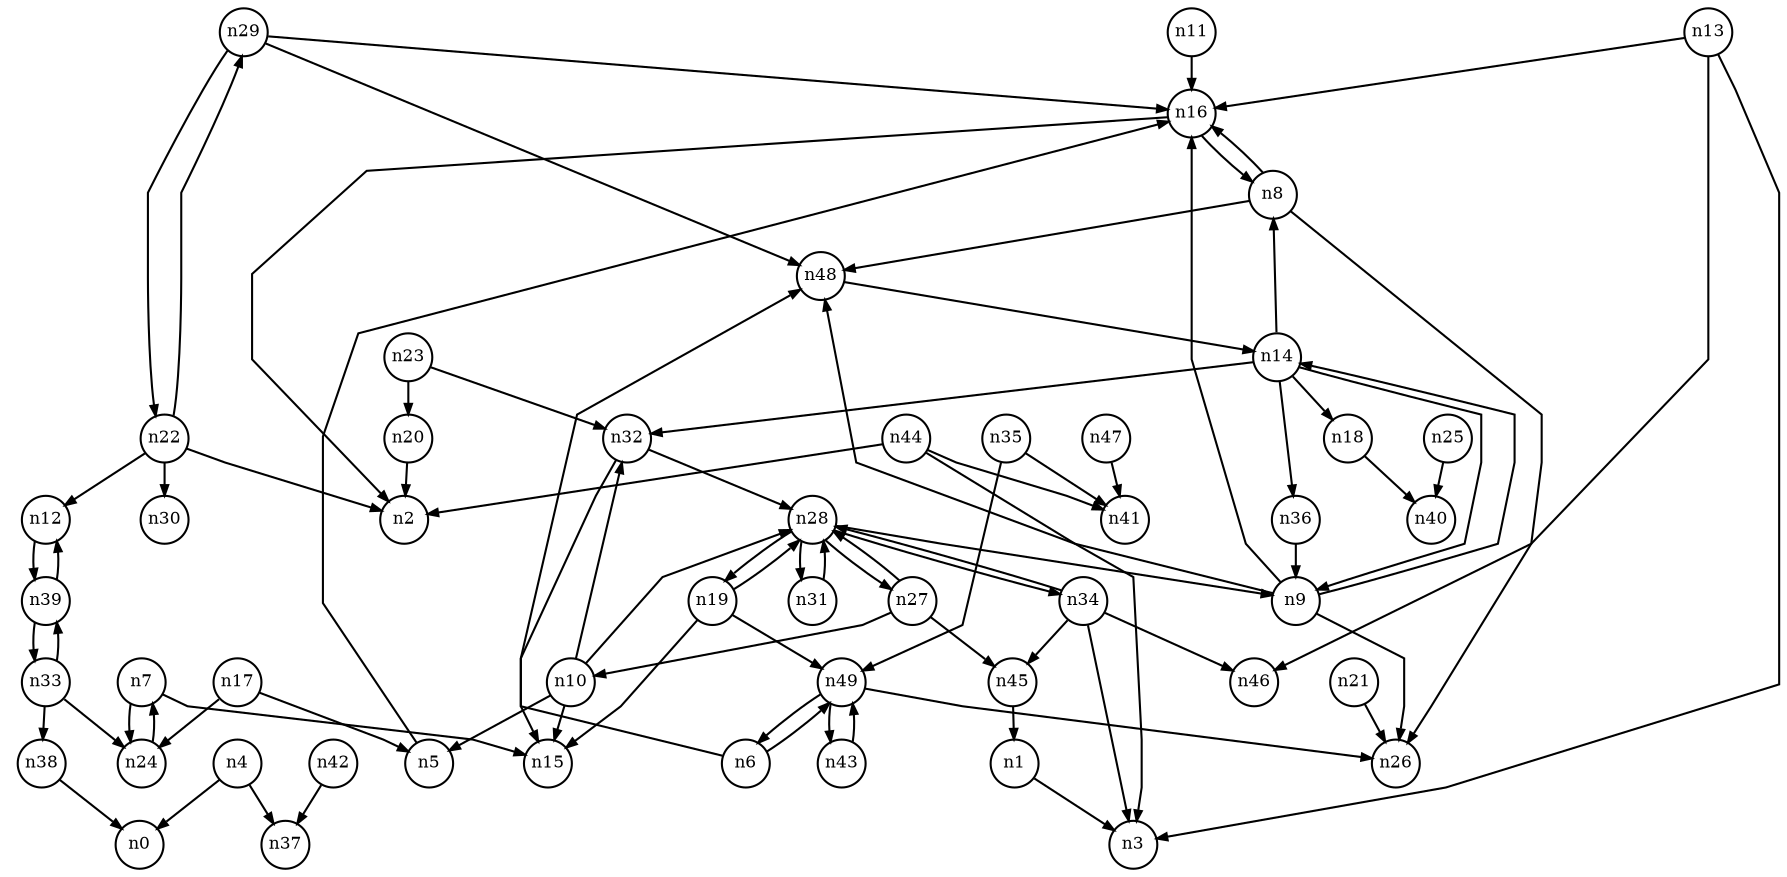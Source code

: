 digraph G{
splines=polyline;
ranksep=0.22;
nodesep=0.22;
nodesize=0.16;
fontsize=8
edge [arrowsize=0.5]
node [fontsize=8 shape=circle width=0.32 fixedsize=shape];

n1 -> n3
n4 -> n0
n4 -> n37
n16 -> n2
n16 -> n8
n5 -> n16
n48 -> n14
n6 -> n48
n6 -> n49
n7 -> n15
n7 -> n24
n24 -> n7
n8 -> n16
n8 -> n26
n8 -> n48
n9 -> n16
n9 -> n26
n9 -> n48
n9 -> n14
n10 -> n5
n10 -> n15
n10 -> n32
n10 -> n28
n32 -> n15
n32 -> n28
n11 -> n16
n13 -> n3
n13 -> n16
n13 -> n46
n14 -> n8
n14 -> n9
n14 -> n18
n14 -> n32
n14 -> n36
n18 -> n40
n36 -> n9
n17 -> n5
n17 -> n24
n19 -> n15
n19 -> n49
n19 -> n28
n49 -> n6
n49 -> n26
n49 -> n43
n20 -> n2
n21 -> n26
n22 -> n2
n22 -> n12
n22 -> n30
n22 -> n29
n12 -> n39
n23 -> n20
n23 -> n32
n25 -> n40
n27 -> n10
n27 -> n45
n27 -> n28
n45 -> n1
n28 -> n9
n28 -> n19
n28 -> n27
n28 -> n31
n28 -> n34
n31 -> n28
n34 -> n3
n34 -> n45
n34 -> n46
n34 -> n28
n29 -> n16
n29 -> n22
n29 -> n48
n33 -> n24
n33 -> n38
n33 -> n39
n38 -> n0
n39 -> n12
n39 -> n33
n35 -> n41
n35 -> n49
n42 -> n37
n44 -> n2
n44 -> n3
n44 -> n41
n47 -> n41
n43 -> n49
}
